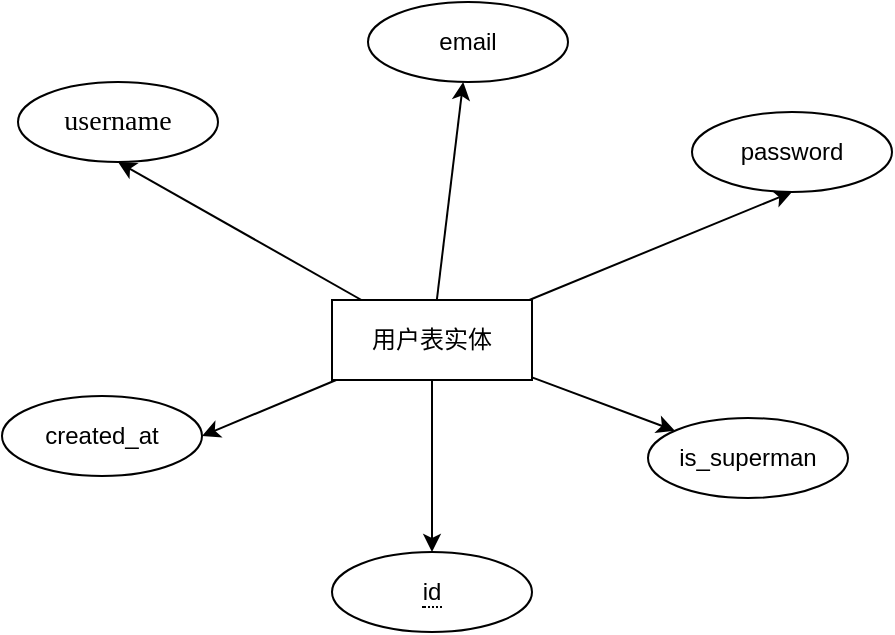 <mxfile>
    <diagram id="YTGRNDIYLsDVCo5CeeWu" name="第 1 页">
        <mxGraphModel dx="1258" dy="783" grid="0" gridSize="10" guides="1" tooltips="1" connect="1" arrows="1" fold="1" page="1" pageScale="1" pageWidth="827" pageHeight="1169" math="0" shadow="0">
            <root>
                <mxCell id="0"/>
                <mxCell id="1" parent="0"/>
                <mxCell id="13" value="&lt;span style=&quot;color: rgb(0, 0, 0);&quot;&gt;password&lt;/span&gt;" style="ellipse;whiteSpace=wrap;html=1;align=center;" parent="1" vertex="1">
                    <mxGeometry x="537" y="214" width="100" height="40" as="geometry"/>
                </mxCell>
                <mxCell id="15" value="&lt;span style=&quot;color: rgb(0, 0, 0);&quot;&gt;email&lt;/span&gt;" style="ellipse;whiteSpace=wrap;html=1;align=center;" parent="1" vertex="1">
                    <mxGeometry x="375" y="159" width="100" height="40" as="geometry"/>
                </mxCell>
                <mxCell id="16" value="&lt;p class=&quot;MsoNormal&quot;&gt;&lt;span style=&quot;mso-spacerun:&#39;yes&#39;;font-family:宋体;font-size:10.5pt;&lt;br/&gt;mso-font-kerning:1.0pt;&quot;&gt;username&lt;/span&gt;&lt;/p&gt;" style="ellipse;whiteSpace=wrap;html=1;align=center;" parent="1" vertex="1">
                    <mxGeometry x="200" y="199" width="100" height="40" as="geometry"/>
                </mxCell>
                <mxCell id="17" value="&lt;span style=&quot;color: rgb(0, 0, 0);&quot;&gt;created_at&lt;/span&gt;" style="ellipse;whiteSpace=wrap;html=1;align=center;" parent="1" vertex="1">
                    <mxGeometry x="192" y="356" width="100" height="40" as="geometry"/>
                </mxCell>
                <mxCell id="18" value="&lt;span style=&quot;color: rgb(0, 0, 0);&quot;&gt;is_superman&lt;/span&gt;" style="ellipse;whiteSpace=wrap;html=1;align=center;" parent="1" vertex="1">
                    <mxGeometry x="515" y="367" width="100" height="40" as="geometry"/>
                </mxCell>
                <mxCell id="22" style="edgeStyle=none;html=1;entryX=0.5;entryY=1;entryDx=0;entryDy=0;" parent="1" source="20" target="13" edge="1">
                    <mxGeometry relative="1" as="geometry"/>
                </mxCell>
                <mxCell id="23" style="edgeStyle=none;html=1;" parent="1" source="20" target="15" edge="1">
                    <mxGeometry relative="1" as="geometry"/>
                </mxCell>
                <mxCell id="24" style="edgeStyle=none;html=1;entryX=0.5;entryY=1;entryDx=0;entryDy=0;" parent="1" source="20" target="16" edge="1">
                    <mxGeometry relative="1" as="geometry"/>
                </mxCell>
                <mxCell id="25" style="edgeStyle=none;html=1;entryX=1;entryY=0.5;entryDx=0;entryDy=0;" parent="1" source="20" target="17" edge="1">
                    <mxGeometry relative="1" as="geometry"/>
                </mxCell>
                <mxCell id="26" style="edgeStyle=none;html=1;" parent="1" source="20" target="18" edge="1">
                    <mxGeometry relative="1" as="geometry"/>
                </mxCell>
                <mxCell id="27" style="edgeStyle=none;html=1;entryX=0.5;entryY=0;entryDx=0;entryDy=0;" parent="1" source="20" target="29" edge="1">
                    <mxGeometry relative="1" as="geometry">
                        <mxPoint x="407" y="424" as="targetPoint"/>
                    </mxGeometry>
                </mxCell>
                <mxCell id="20" value="用户表实体" style="whiteSpace=wrap;html=1;align=center;" parent="1" vertex="1">
                    <mxGeometry x="357" y="308" width="100" height="40" as="geometry"/>
                </mxCell>
                <mxCell id="29" value="&lt;span style=&quot;border-bottom: 1px dotted&quot;&gt;id&lt;/span&gt;" style="ellipse;whiteSpace=wrap;html=1;align=center;" vertex="1" parent="1">
                    <mxGeometry x="357" y="434" width="100" height="40" as="geometry"/>
                </mxCell>
            </root>
        </mxGraphModel>
    </diagram>
</mxfile>